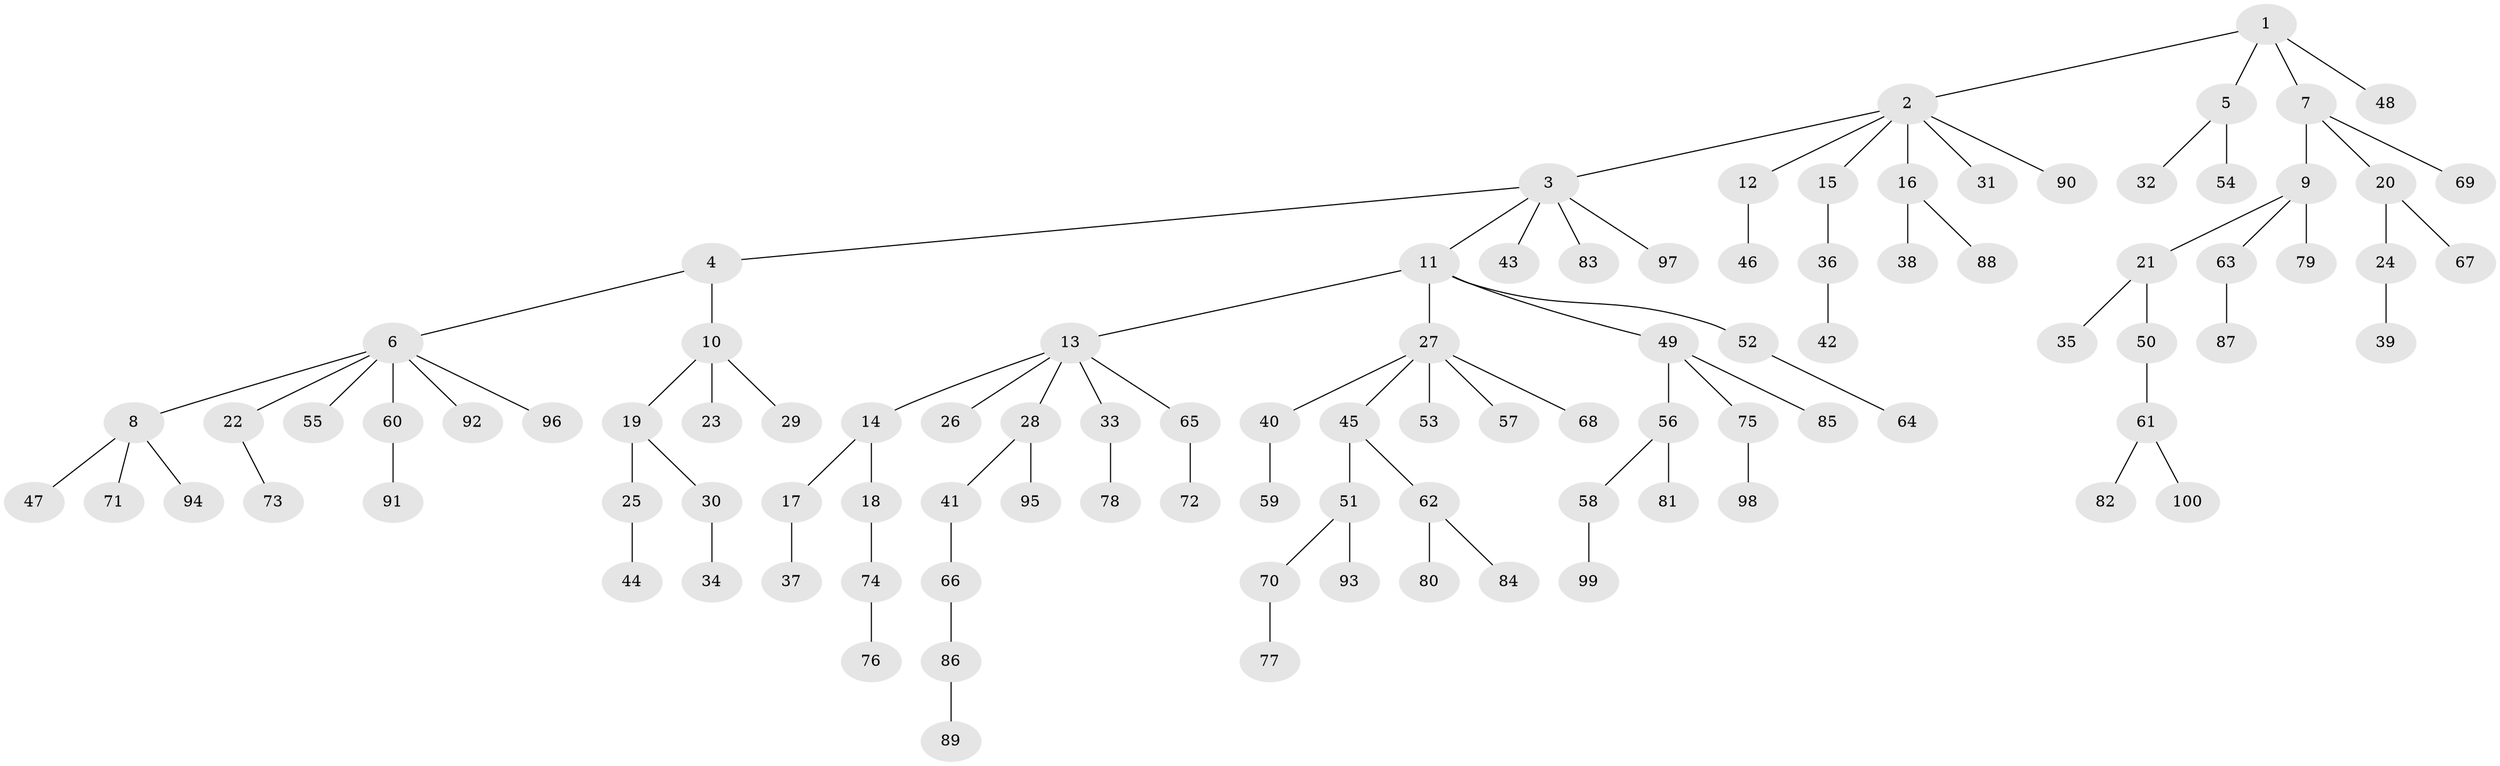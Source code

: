// Generated by graph-tools (version 1.1) at 2025/11/02/21/25 10:11:10]
// undirected, 100 vertices, 99 edges
graph export_dot {
graph [start="1"]
  node [color=gray90,style=filled];
  1;
  2;
  3;
  4;
  5;
  6;
  7;
  8;
  9;
  10;
  11;
  12;
  13;
  14;
  15;
  16;
  17;
  18;
  19;
  20;
  21;
  22;
  23;
  24;
  25;
  26;
  27;
  28;
  29;
  30;
  31;
  32;
  33;
  34;
  35;
  36;
  37;
  38;
  39;
  40;
  41;
  42;
  43;
  44;
  45;
  46;
  47;
  48;
  49;
  50;
  51;
  52;
  53;
  54;
  55;
  56;
  57;
  58;
  59;
  60;
  61;
  62;
  63;
  64;
  65;
  66;
  67;
  68;
  69;
  70;
  71;
  72;
  73;
  74;
  75;
  76;
  77;
  78;
  79;
  80;
  81;
  82;
  83;
  84;
  85;
  86;
  87;
  88;
  89;
  90;
  91;
  92;
  93;
  94;
  95;
  96;
  97;
  98;
  99;
  100;
  1 -- 2;
  1 -- 5;
  1 -- 7;
  1 -- 48;
  2 -- 3;
  2 -- 12;
  2 -- 15;
  2 -- 16;
  2 -- 31;
  2 -- 90;
  3 -- 4;
  3 -- 11;
  3 -- 43;
  3 -- 83;
  3 -- 97;
  4 -- 6;
  4 -- 10;
  5 -- 32;
  5 -- 54;
  6 -- 8;
  6 -- 22;
  6 -- 55;
  6 -- 60;
  6 -- 92;
  6 -- 96;
  7 -- 9;
  7 -- 20;
  7 -- 69;
  8 -- 47;
  8 -- 71;
  8 -- 94;
  9 -- 21;
  9 -- 63;
  9 -- 79;
  10 -- 19;
  10 -- 23;
  10 -- 29;
  11 -- 13;
  11 -- 27;
  11 -- 49;
  11 -- 52;
  12 -- 46;
  13 -- 14;
  13 -- 26;
  13 -- 28;
  13 -- 33;
  13 -- 65;
  14 -- 17;
  14 -- 18;
  15 -- 36;
  16 -- 38;
  16 -- 88;
  17 -- 37;
  18 -- 74;
  19 -- 25;
  19 -- 30;
  20 -- 24;
  20 -- 67;
  21 -- 35;
  21 -- 50;
  22 -- 73;
  24 -- 39;
  25 -- 44;
  27 -- 40;
  27 -- 45;
  27 -- 53;
  27 -- 57;
  27 -- 68;
  28 -- 41;
  28 -- 95;
  30 -- 34;
  33 -- 78;
  36 -- 42;
  40 -- 59;
  41 -- 66;
  45 -- 51;
  45 -- 62;
  49 -- 56;
  49 -- 75;
  49 -- 85;
  50 -- 61;
  51 -- 70;
  51 -- 93;
  52 -- 64;
  56 -- 58;
  56 -- 81;
  58 -- 99;
  60 -- 91;
  61 -- 82;
  61 -- 100;
  62 -- 80;
  62 -- 84;
  63 -- 87;
  65 -- 72;
  66 -- 86;
  70 -- 77;
  74 -- 76;
  75 -- 98;
  86 -- 89;
}
